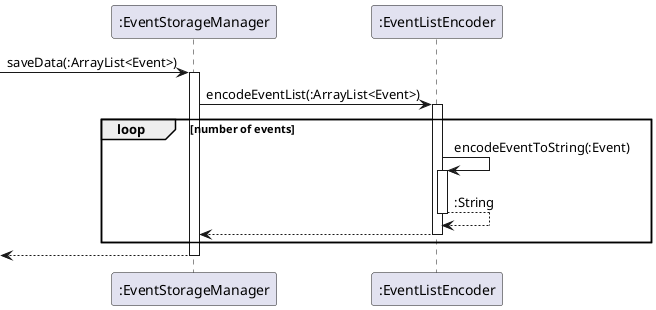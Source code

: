 @startuml

-> ":EventStorageManager" : saveData(:ArrayList<Event>)
activate ":EventStorageManager"
":EventStorageManager" -> ":EventListEncoder" : encodeEventList(:ArrayList<Event>)
activate ":EventListEncoder"

loop number of events
":EventListEncoder" -> ":EventListEncoder" : encodeEventToString(:Event)
activate ":EventListEncoder"
":EventListEncoder" --> ":EventListEncoder" : :String
deactivate ":EventListEncoder"
":EventListEncoder" --> ":EventStorageManager"
deactivate ":EventListEncoder"
end loop
<-- ":EventStorageManager"
deactivate ":EventStorageManager"

@enduml